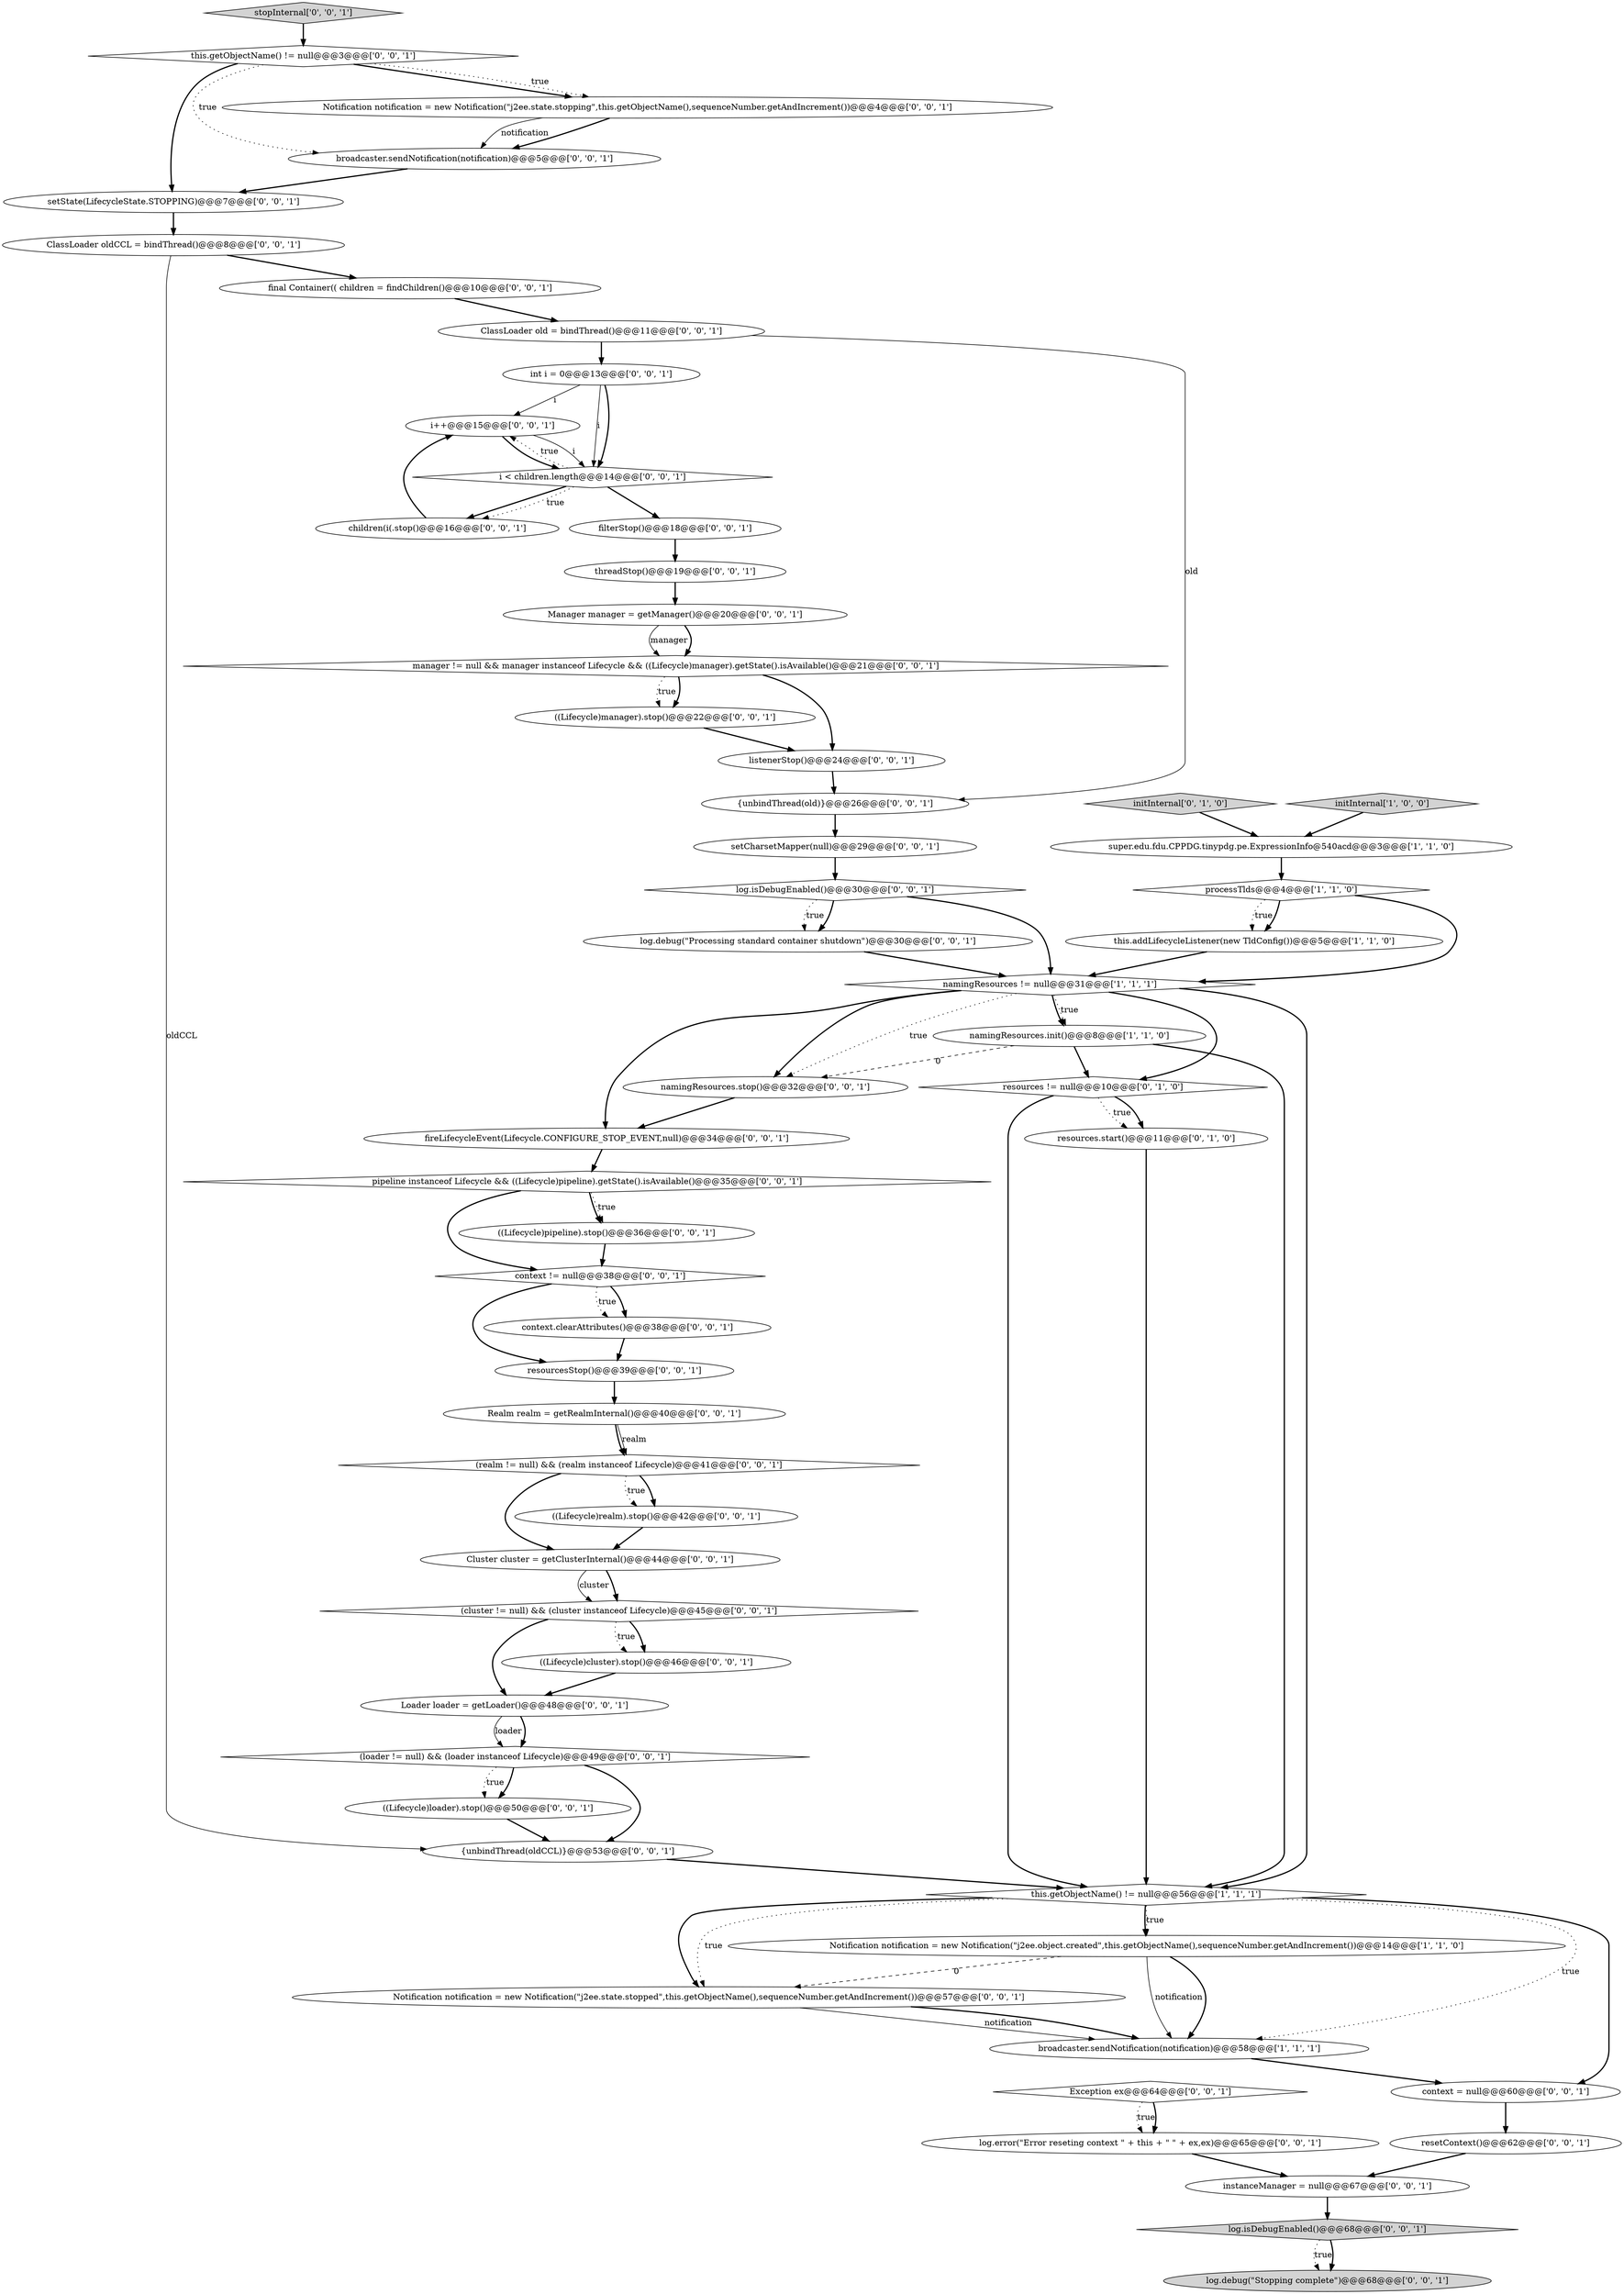 digraph {
25 [style = filled, label = "i++@@@15@@@['0', '0', '1']", fillcolor = white, shape = ellipse image = "AAA0AAABBB3BBB"];
33 [style = filled, label = "setState(LifecycleState.STOPPING)@@@7@@@['0', '0', '1']", fillcolor = white, shape = ellipse image = "AAA0AAABBB3BBB"];
24 [style = filled, label = "final Container(( children = findChildren()@@@10@@@['0', '0', '1']", fillcolor = white, shape = ellipse image = "AAA0AAABBB3BBB"];
5 [style = filled, label = "broadcaster.sendNotification(notification)@@@58@@@['1', '1', '1']", fillcolor = white, shape = ellipse image = "AAA0AAABBB1BBB"];
36 [style = filled, label = "resetContext()@@@62@@@['0', '0', '1']", fillcolor = white, shape = ellipse image = "AAA0AAABBB3BBB"];
29 [style = filled, label = "((Lifecycle)manager).stop()@@@22@@@['0', '0', '1']", fillcolor = white, shape = ellipse image = "AAA0AAABBB3BBB"];
37 [style = filled, label = "context.clearAttributes()@@@38@@@['0', '0', '1']", fillcolor = white, shape = ellipse image = "AAA0AAABBB3BBB"];
41 [style = filled, label = "log.debug(\"Processing standard container shutdown\")@@@30@@@['0', '0', '1']", fillcolor = white, shape = ellipse image = "AAA0AAABBB3BBB"];
1 [style = filled, label = "super.edu.fdu.CPPDG.tinypdg.pe.ExpressionInfo@540acd@@@3@@@['1', '1', '0']", fillcolor = white, shape = ellipse image = "AAA0AAABBB1BBB"];
6 [style = filled, label = "this.getObjectName() != null@@@56@@@['1', '1', '1']", fillcolor = white, shape = diamond image = "AAA0AAABBB1BBB"];
47 [style = filled, label = "this.getObjectName() != null@@@3@@@['0', '0', '1']", fillcolor = white, shape = diamond image = "AAA0AAABBB3BBB"];
0 [style = filled, label = "namingResources != null@@@31@@@['1', '1', '1']", fillcolor = white, shape = diamond image = "AAA0AAABBB1BBB"];
22 [style = filled, label = "listenerStop()@@@24@@@['0', '0', '1']", fillcolor = white, shape = ellipse image = "AAA0AAABBB3BBB"];
2 [style = filled, label = "processTlds@@@4@@@['1', '1', '0']", fillcolor = white, shape = diamond image = "AAA0AAABBB1BBB"];
49 [style = filled, label = "threadStop()@@@19@@@['0', '0', '1']", fillcolor = white, shape = ellipse image = "AAA0AAABBB3BBB"];
58 [style = filled, label = "(loader != null) && (loader instanceof Lifecycle)@@@49@@@['0', '0', '1']", fillcolor = white, shape = diamond image = "AAA0AAABBB3BBB"];
3 [style = filled, label = "this.addLifecycleListener(new TldConfig())@@@5@@@['1', '1', '0']", fillcolor = white, shape = ellipse image = "AAA0AAABBB1BBB"];
21 [style = filled, label = "Notification notification = new Notification(\"j2ee.state.stopping\",this.getObjectName(),sequenceNumber.getAndIncrement())@@@4@@@['0', '0', '1']", fillcolor = white, shape = ellipse image = "AAA0AAABBB3BBB"];
34 [style = filled, label = "children(i(.stop()@@@16@@@['0', '0', '1']", fillcolor = white, shape = ellipse image = "AAA0AAABBB3BBB"];
12 [style = filled, label = "Notification notification = new Notification(\"j2ee.state.stopped\",this.getObjectName(),sequenceNumber.getAndIncrement())@@@57@@@['0', '0', '1']", fillcolor = white, shape = ellipse image = "AAA0AAABBB3BBB"];
48 [style = filled, label = "resourcesStop()@@@39@@@['0', '0', '1']", fillcolor = white, shape = ellipse image = "AAA0AAABBB3BBB"];
4 [style = filled, label = "Notification notification = new Notification(\"j2ee.object.created\",this.getObjectName(),sequenceNumber.getAndIncrement())@@@14@@@['1', '1', '0']", fillcolor = white, shape = ellipse image = "AAA0AAABBB1BBB"];
27 [style = filled, label = "pipeline instanceof Lifecycle && ((Lifecycle)pipeline).getState().isAvailable()@@@35@@@['0', '0', '1']", fillcolor = white, shape = diamond image = "AAA0AAABBB3BBB"];
23 [style = filled, label = "ClassLoader old = bindThread()@@@11@@@['0', '0', '1']", fillcolor = white, shape = ellipse image = "AAA0AAABBB3BBB"];
54 [style = filled, label = "((Lifecycle)realm).stop()@@@42@@@['0', '0', '1']", fillcolor = white, shape = ellipse image = "AAA0AAABBB3BBB"];
43 [style = filled, label = "((Lifecycle)loader).stop()@@@50@@@['0', '0', '1']", fillcolor = white, shape = ellipse image = "AAA0AAABBB3BBB"];
18 [style = filled, label = "((Lifecycle)pipeline).stop()@@@36@@@['0', '0', '1']", fillcolor = white, shape = ellipse image = "AAA0AAABBB3BBB"];
35 [style = filled, label = "setCharsetMapper(null)@@@29@@@['0', '0', '1']", fillcolor = white, shape = ellipse image = "AAA0AAABBB3BBB"];
9 [style = filled, label = "resources.start()@@@11@@@['0', '1', '0']", fillcolor = white, shape = ellipse image = "AAA1AAABBB2BBB"];
45 [style = filled, label = "broadcaster.sendNotification(notification)@@@5@@@['0', '0', '1']", fillcolor = white, shape = ellipse image = "AAA0AAABBB3BBB"];
53 [style = filled, label = "log.debug(\"Stopping complete\")@@@68@@@['0', '0', '1']", fillcolor = lightgray, shape = ellipse image = "AAA0AAABBB3BBB"];
17 [style = filled, label = "instanceManager = null@@@67@@@['0', '0', '1']", fillcolor = white, shape = ellipse image = "AAA0AAABBB3BBB"];
30 [style = filled, label = "ClassLoader oldCCL = bindThread()@@@8@@@['0', '0', '1']", fillcolor = white, shape = ellipse image = "AAA0AAABBB3BBB"];
51 [style = filled, label = "int i = 0@@@13@@@['0', '0', '1']", fillcolor = white, shape = ellipse image = "AAA0AAABBB3BBB"];
14 [style = filled, label = "{unbindThread(old)}@@@26@@@['0', '0', '1']", fillcolor = white, shape = ellipse image = "AAA0AAABBB3BBB"];
57 [style = filled, label = "Exception ex@@@64@@@['0', '0', '1']", fillcolor = white, shape = diamond image = "AAA0AAABBB3BBB"];
40 [style = filled, label = "filterStop()@@@18@@@['0', '0', '1']", fillcolor = white, shape = ellipse image = "AAA0AAABBB3BBB"];
39 [style = filled, label = "context != null@@@38@@@['0', '0', '1']", fillcolor = white, shape = diamond image = "AAA0AAABBB3BBB"];
44 [style = filled, label = "log.isDebugEnabled()@@@30@@@['0', '0', '1']", fillcolor = white, shape = diamond image = "AAA0AAABBB3BBB"];
46 [style = filled, label = "((Lifecycle)cluster).stop()@@@46@@@['0', '0', '1']", fillcolor = white, shape = ellipse image = "AAA0AAABBB3BBB"];
16 [style = filled, label = "(cluster != null) && (cluster instanceof Lifecycle)@@@45@@@['0', '0', '1']", fillcolor = white, shape = diamond image = "AAA0AAABBB3BBB"];
52 [style = filled, label = "{unbindThread(oldCCL)}@@@53@@@['0', '0', '1']", fillcolor = white, shape = ellipse image = "AAA0AAABBB3BBB"];
15 [style = filled, label = "fireLifecycleEvent(Lifecycle.CONFIGURE_STOP_EVENT,null)@@@34@@@['0', '0', '1']", fillcolor = white, shape = ellipse image = "AAA0AAABBB3BBB"];
11 [style = filled, label = "initInternal['0', '1', '0']", fillcolor = lightgray, shape = diamond image = "AAA0AAABBB2BBB"];
13 [style = filled, label = "i < children.length@@@14@@@['0', '0', '1']", fillcolor = white, shape = diamond image = "AAA0AAABBB3BBB"];
7 [style = filled, label = "initInternal['1', '0', '0']", fillcolor = lightgray, shape = diamond image = "AAA0AAABBB1BBB"];
20 [style = filled, label = "log.isDebugEnabled()@@@68@@@['0', '0', '1']", fillcolor = lightgray, shape = diamond image = "AAA0AAABBB3BBB"];
55 [style = filled, label = "Loader loader = getLoader()@@@48@@@['0', '0', '1']", fillcolor = white, shape = ellipse image = "AAA0AAABBB3BBB"];
42 [style = filled, label = "context = null@@@60@@@['0', '0', '1']", fillcolor = white, shape = ellipse image = "AAA0AAABBB3BBB"];
38 [style = filled, label = "namingResources.stop()@@@32@@@['0', '0', '1']", fillcolor = white, shape = ellipse image = "AAA0AAABBB3BBB"];
8 [style = filled, label = "namingResources.init()@@@8@@@['1', '1', '0']", fillcolor = white, shape = ellipse image = "AAA0AAABBB1BBB"];
19 [style = filled, label = "Realm realm = getRealmInternal()@@@40@@@['0', '0', '1']", fillcolor = white, shape = ellipse image = "AAA0AAABBB3BBB"];
31 [style = filled, label = "manager != null && manager instanceof Lifecycle && ((Lifecycle)manager).getState().isAvailable()@@@21@@@['0', '0', '1']", fillcolor = white, shape = diamond image = "AAA0AAABBB3BBB"];
50 [style = filled, label = "log.error(\"Error reseting context \" + this + \" \" + ex,ex)@@@65@@@['0', '0', '1']", fillcolor = white, shape = ellipse image = "AAA0AAABBB3BBB"];
28 [style = filled, label = "Manager manager = getManager()@@@20@@@['0', '0', '1']", fillcolor = white, shape = ellipse image = "AAA0AAABBB3BBB"];
10 [style = filled, label = "resources != null@@@10@@@['0', '1', '0']", fillcolor = white, shape = diamond image = "AAA1AAABBB2BBB"];
26 [style = filled, label = "Cluster cluster = getClusterInternal()@@@44@@@['0', '0', '1']", fillcolor = white, shape = ellipse image = "AAA0AAABBB3BBB"];
56 [style = filled, label = "stopInternal['0', '0', '1']", fillcolor = lightgray, shape = diamond image = "AAA0AAABBB3BBB"];
32 [style = filled, label = "(realm != null) && (realm instanceof Lifecycle)@@@41@@@['0', '0', '1']", fillcolor = white, shape = diamond image = "AAA0AAABBB3BBB"];
57->50 [style = dotted, label="true"];
27->18 [style = dotted, label="true"];
32->54 [style = bold, label=""];
19->32 [style = solid, label="realm"];
45->33 [style = bold, label=""];
4->12 [style = dashed, label="0"];
55->58 [style = bold, label=""];
47->33 [style = bold, label=""];
40->49 [style = bold, label=""];
47->21 [style = bold, label=""];
25->13 [style = solid, label="i"];
0->8 [style = bold, label=""];
58->43 [style = bold, label=""];
51->25 [style = solid, label="i"];
13->34 [style = bold, label=""];
6->4 [style = dotted, label="true"];
0->15 [style = bold, label=""];
22->14 [style = bold, label=""];
20->53 [style = dotted, label="true"];
12->5 [style = solid, label="notification"];
44->41 [style = bold, label=""];
25->13 [style = bold, label=""];
6->12 [style = bold, label=""];
49->28 [style = bold, label=""];
7->1 [style = bold, label=""];
31->29 [style = bold, label=""];
34->25 [style = bold, label=""];
39->37 [style = bold, label=""];
36->17 [style = bold, label=""];
1->2 [style = bold, label=""];
51->13 [style = solid, label="i"];
50->17 [style = bold, label=""];
37->48 [style = bold, label=""];
2->3 [style = dotted, label="true"];
46->55 [style = bold, label=""];
26->16 [style = bold, label=""];
14->35 [style = bold, label=""];
6->42 [style = bold, label=""];
31->22 [style = bold, label=""];
0->38 [style = bold, label=""];
19->32 [style = bold, label=""];
5->42 [style = bold, label=""];
2->3 [style = bold, label=""];
6->5 [style = dotted, label="true"];
13->25 [style = dotted, label="true"];
43->52 [style = bold, label=""];
8->38 [style = dashed, label="0"];
54->26 [style = bold, label=""];
6->12 [style = dotted, label="true"];
21->45 [style = bold, label=""];
8->10 [style = bold, label=""];
23->14 [style = solid, label="old"];
57->50 [style = bold, label=""];
0->6 [style = bold, label=""];
38->15 [style = bold, label=""];
6->4 [style = bold, label=""];
10->6 [style = bold, label=""];
58->43 [style = dotted, label="true"];
52->6 [style = bold, label=""];
18->39 [style = bold, label=""];
39->48 [style = bold, label=""];
41->0 [style = bold, label=""];
8->6 [style = bold, label=""];
44->0 [style = bold, label=""];
17->20 [style = bold, label=""];
16->46 [style = bold, label=""];
0->38 [style = dotted, label="true"];
30->52 [style = solid, label="oldCCL"];
9->6 [style = bold, label=""];
32->26 [style = bold, label=""];
44->41 [style = dotted, label="true"];
35->44 [style = bold, label=""];
16->46 [style = dotted, label="true"];
56->47 [style = bold, label=""];
42->36 [style = bold, label=""];
32->54 [style = dotted, label="true"];
47->45 [style = dotted, label="true"];
4->5 [style = solid, label="notification"];
2->0 [style = bold, label=""];
21->45 [style = solid, label="notification"];
23->51 [style = bold, label=""];
10->9 [style = dotted, label="true"];
20->53 [style = bold, label=""];
28->31 [style = bold, label=""];
47->21 [style = dotted, label="true"];
27->39 [style = bold, label=""];
16->55 [style = bold, label=""];
51->13 [style = bold, label=""];
24->23 [style = bold, label=""];
48->19 [style = bold, label=""];
0->8 [style = dotted, label="true"];
10->9 [style = bold, label=""];
4->5 [style = bold, label=""];
11->1 [style = bold, label=""];
13->40 [style = bold, label=""];
0->10 [style = bold, label=""];
15->27 [style = bold, label=""];
58->52 [style = bold, label=""];
33->30 [style = bold, label=""];
12->5 [style = bold, label=""];
26->16 [style = solid, label="cluster"];
3->0 [style = bold, label=""];
13->34 [style = dotted, label="true"];
31->29 [style = dotted, label="true"];
27->18 [style = bold, label=""];
39->37 [style = dotted, label="true"];
29->22 [style = bold, label=""];
55->58 [style = solid, label="loader"];
28->31 [style = solid, label="manager"];
30->24 [style = bold, label=""];
}
